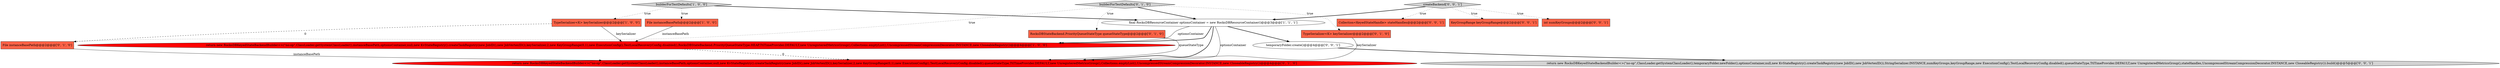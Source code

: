 digraph {
2 [style = filled, label = "final RocksDBResourceContainer optionsContainer = new RocksDBResourceContainer()@@@3@@@['1', '1', '1']", fillcolor = white, shape = ellipse image = "AAA0AAABBB1BBB"];
1 [style = filled, label = "TypeSerializer<K> keySerializer@@@2@@@['1', '0', '0']", fillcolor = tomato, shape = box image = "AAA1AAABBB1BBB"];
4 [style = filled, label = "return new RocksDBKeyedStateBackendBuilder<>(\"no-op\",ClassLoader.getSystemClassLoader(),instanceBasePath,optionsContainer,null,new KvStateRegistry().createTaskRegistry(new JobID(),new JobVertexID()),keySerializer,2,new KeyGroupRange(0,1),new ExecutionConfig(),TestLocalRecoveryConfig.disabled(),RocksDBStateBackend.PriorityQueueStateType.HEAP,TtlTimeProvider.DEFAULT,new UnregisteredMetricsGroup(),Collections.emptyList(),UncompressedStreamCompressionDecorator.INSTANCE,new CloseableRegistry())@@@4@@@['1', '0', '0']", fillcolor = red, shape = ellipse image = "AAA1AAABBB1BBB"];
11 [style = filled, label = "KeyGroupRange keyGroupRange@@@2@@@['0', '0', '1']", fillcolor = tomato, shape = box image = "AAA0AAABBB3BBB"];
12 [style = filled, label = "createBackend['0', '0', '1']", fillcolor = lightgray, shape = diamond image = "AAA0AAABBB3BBB"];
3 [style = filled, label = "builderForTestDefaults['1', '0', '0']", fillcolor = lightgray, shape = diamond image = "AAA0AAABBB1BBB"];
0 [style = filled, label = "File instanceBasePath@@@2@@@['1', '0', '0']", fillcolor = tomato, shape = box image = "AAA0AAABBB1BBB"];
5 [style = filled, label = "TypeSerializer<K> keySerializer@@@2@@@['0', '1', '0']", fillcolor = tomato, shape = box image = "AAA0AAABBB2BBB"];
8 [style = filled, label = "builderForTestDefaults['0', '1', '0']", fillcolor = lightgray, shape = diamond image = "AAA0AAABBB2BBB"];
9 [style = filled, label = "File instanceBasePath@@@2@@@['0', '1', '0']", fillcolor = tomato, shape = box image = "AAA1AAABBB2BBB"];
15 [style = filled, label = "return new RocksDBKeyedStateBackendBuilder<>(\"no-op\",ClassLoader.getSystemClassLoader(),temporaryFolder.newFolder(),optionsContainer,null,new KvStateRegistry().createTaskRegistry(new JobID(),new JobVertexID()),StringSerializer.INSTANCE,numKeyGroups,keyGroupRange,new ExecutionConfig(),TestLocalRecoveryConfig.disabled(),queueStateType,TtlTimeProvider.DEFAULT,new UnregisteredMetricsGroup(),stateHandles,UncompressedStreamCompressionDecorator.INSTANCE,new CloseableRegistry()).build()@@@5@@@['0', '0', '1']", fillcolor = lightgray, shape = ellipse image = "AAA0AAABBB3BBB"];
6 [style = filled, label = "RocksDBStateBackend.PriorityQueueStateType queueStateType@@@2@@@['0', '1', '0']", fillcolor = tomato, shape = box image = "AAA0AAABBB2BBB"];
14 [style = filled, label = "temporaryFolder.create()@@@4@@@['0', '0', '1']", fillcolor = white, shape = ellipse image = "AAA0AAABBB3BBB"];
13 [style = filled, label = "int numKeyGroups@@@2@@@['0', '0', '1']", fillcolor = tomato, shape = box image = "AAA0AAABBB3BBB"];
7 [style = filled, label = "return new RocksDBKeyedStateBackendBuilder<>(\"no-op\",ClassLoader.getSystemClassLoader(),instanceBasePath,optionsContainer,null,new KvStateRegistry().createTaskRegistry(new JobID(),new JobVertexID()),keySerializer,2,new KeyGroupRange(0,1),new ExecutionConfig(),TestLocalRecoveryConfig.disabled(),queueStateType,TtlTimeProvider.DEFAULT,new UnregisteredMetricsGroup(),Collections.emptyList(),UncompressedStreamCompressionDecorator.INSTANCE,new CloseableRegistry())@@@4@@@['0', '1', '0']", fillcolor = red, shape = ellipse image = "AAA1AAABBB2BBB"];
10 [style = filled, label = "Collection<KeyedStateHandle> stateHandles@@@2@@@['0', '0', '1']", fillcolor = tomato, shape = box image = "AAA0AAABBB3BBB"];
2->4 [style = solid, label="optionsContainer"];
2->7 [style = solid, label="optionsContainer"];
1->9 [style = dashed, label="0"];
2->4 [style = bold, label=""];
12->11 [style = dotted, label="true"];
12->2 [style = bold, label=""];
12->13 [style = dotted, label="true"];
8->6 [style = dotted, label="true"];
3->2 [style = bold, label=""];
8->2 [style = bold, label=""];
12->10 [style = dotted, label="true"];
8->5 [style = dotted, label="true"];
4->7 [style = dashed, label="0"];
1->4 [style = solid, label="keySerializer"];
2->14 [style = bold, label=""];
9->7 [style = solid, label="instanceBasePath"];
3->0 [style = dotted, label="true"];
6->7 [style = solid, label="queueStateType"];
14->15 [style = bold, label=""];
8->9 [style = dotted, label="true"];
2->7 [style = bold, label=""];
0->4 [style = solid, label="instanceBasePath"];
3->1 [style = dotted, label="true"];
5->7 [style = solid, label="keySerializer"];
}
